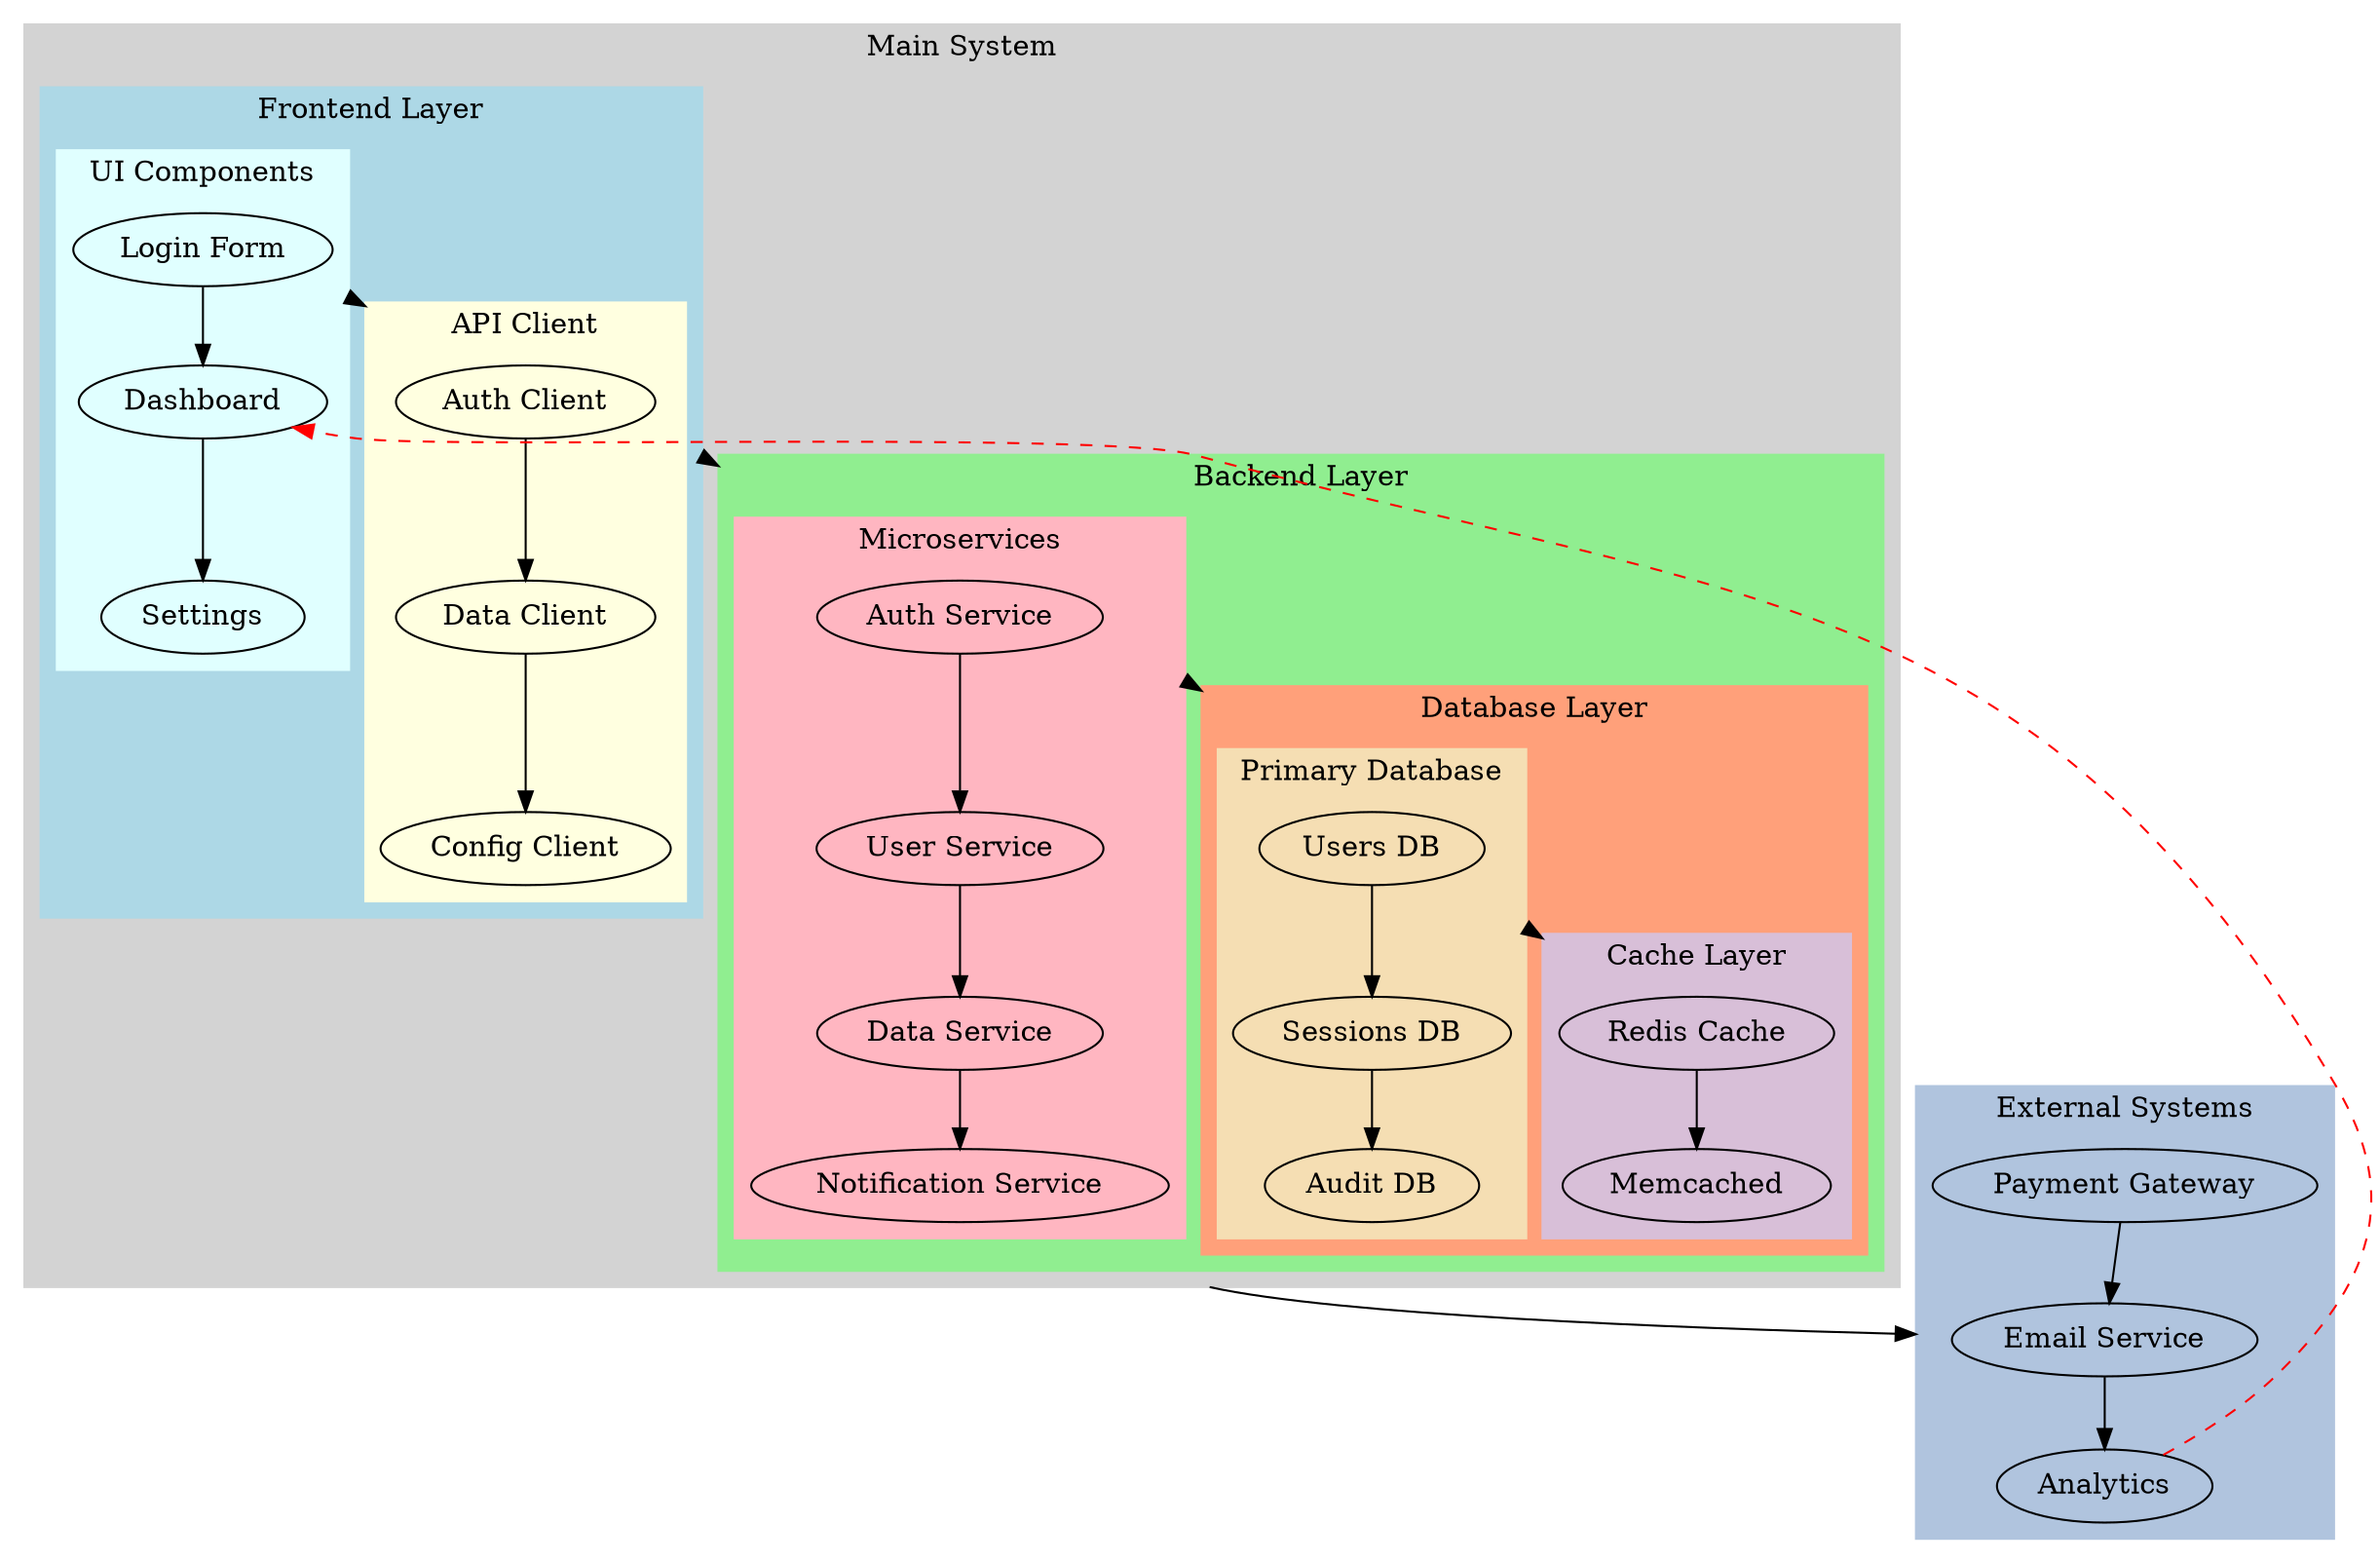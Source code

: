 digraph NestedSubgraphs {
    rankdir=TB;
    compound=true;
    
    subgraph cluster_main {
        label="Main System";
        style=filled;
        color=lightgray;
        
        subgraph cluster_frontend {
            label="Frontend Layer";
            style=filled;
            color=lightblue;
            
            subgraph cluster_ui {
                label="UI Components";
                style=filled;
                color=lightcyan;
                
                ui_login [label="Login Form"];
                ui_dashboard [label="Dashboard"];
                ui_settings [label="Settings"];
                
                ui_login -> ui_dashboard;
                ui_dashboard -> ui_settings;
            }
            
            subgraph cluster_api_client {
                label="API Client";
                style=filled;
                color=lightyellow;
                
                api_auth [label="Auth Client"];
                api_data [label="Data Client"];
                api_config [label="Config Client"];
                
                api_auth -> api_data;
                api_data -> api_config;
            }
            
            ui_login -> api_auth [ltail=cluster_ui, lhead=cluster_api_client];
        }
        
        subgraph cluster_backend {
            label="Backend Layer";
            style=filled;
            color=lightgreen;
            
            subgraph cluster_services {
                label="Microservices";
                style=filled;
                color=lightpink;
                
                service_auth [label="Auth Service"];
                service_user [label="User Service"];
                service_data [label="Data Service"];
                service_notification [label="Notification Service"];
                
                service_auth -> service_user;
                service_user -> service_data;
                service_data -> service_notification;
            }
            
            subgraph cluster_database {
                label="Database Layer";
                style=filled;
                color=lightsalmon;
                
                subgraph cluster_primary_db {
                    label="Primary Database";
                    style=filled;
                    color=wheat;
                    
                    db_users [label="Users DB"];
                    db_sessions [label="Sessions DB"];
                    db_audit [label="Audit DB"];
                    
                    db_users -> db_sessions;
                    db_sessions -> db_audit;
                }
                
                subgraph cluster_cache {
                    label="Cache Layer";
                    style=filled;
                    color=thistle;
                    
                    cache_redis [label="Redis Cache"];
                    cache_memcached [label="Memcached"];
                    
                    cache_redis -> cache_memcached;
                }
                
                db_users -> cache_redis [ltail=cluster_primary_db, lhead=cluster_cache];
            }
            
            service_auth -> db_users [ltail=cluster_services, lhead=cluster_database];
        }
        
        api_auth -> service_auth [ltail=cluster_frontend, lhead=cluster_backend];
    }
    
    subgraph cluster_external {
        label="External Systems";
        style=filled;
        color=lightsteelblue;
        
        ext_payment [label="Payment Gateway"];
        ext_email [label="Email Service"];
        ext_analytics [label="Analytics"];
        
        ext_payment -> ext_email;
        ext_email -> ext_analytics;
    }
    
    // Cross-cluster connections
    service_notification -> ext_email [ltail=cluster_main, lhead=cluster_external];
    ext_analytics -> ui_dashboard [constraint=false, style=dashed, color=red];
}